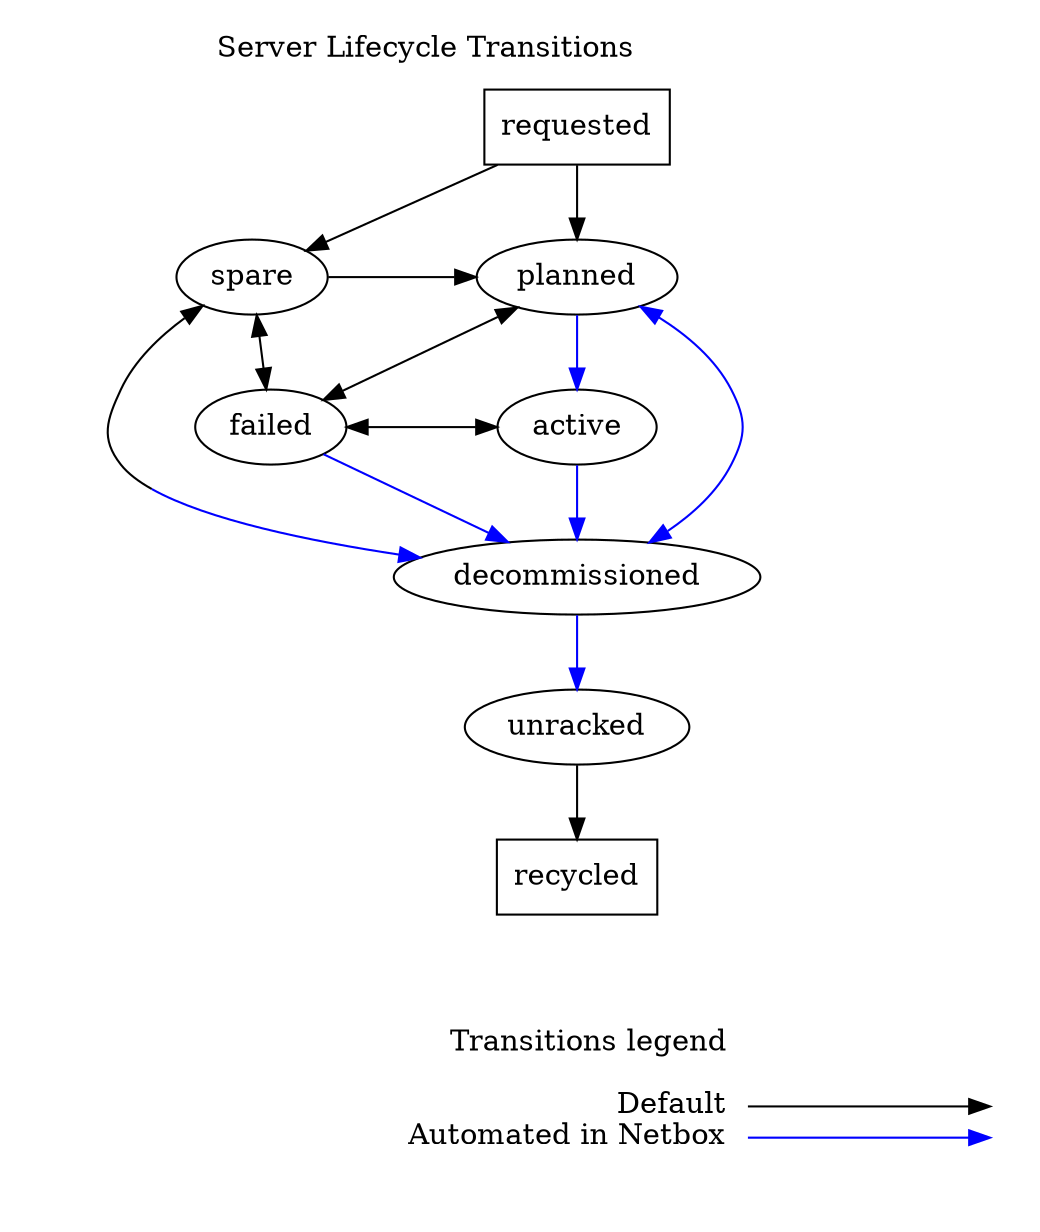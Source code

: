 // Diagram to represent the transitions of the lifecyle of a server in the WMF Production environment
// See https://wikitech.wikimedia.org/wiki/Server_Lifecycle
// The wikiech file https://wikitech.wikimedia.org/wiki/File:Server_Lifecycle_Statuses.png
// is generated from this file with: dot -T png server_lifecycle.dot -o Server_Lifecycle_Statuses.png

digraph G {
    rankdir = TB;
    nodesep="1";
    ranksep=".5";
    concentrate=true;

    subgraph cluster_transitions {  // Main graph
        label = "Server Lifecycle Transitions";
        color = "transparent";

        // Explicit nodes with attributes, the others are implicit by the relationships
        requested  [shape="box", group="main"];  // Start of the diagram
        recycled [shape="box"];  // End of the diagram
        active [group="main"];  // Needed to force the vertical alignement

        // Allowed transitions (see also the legend at the bottom)
        requested -> spare;
        spare -> planned;
        spare -> failed [dir="both"];
        requested -> planned [weight=5];
        planned -> failed [dir="both"];
        planned -> active [weight=5, color="blue"];
        active -> decommissioned [weight=5, color="blue"];
        active -> failed [dir="both"];
        decommissioned -> planned;
        spare -> decommissioned [color="black;0.5:blue", dir="both"];
        decommissioned -> failed [color="blue", dir="back"];  // Defining it backward force it to be a separate line
        planned -> decommissioned [color="blue"];
        decommissioned -> unracked [weight=5, color="blue"];
        unracked -> recycled [weight=5];

        // Fix the ranking for better results
        {rank = same; planned [group="main"]; spare;};
        {rank = same; active [group="main"]; failed;};
    }

    subgraph cluster_legend {  // Add a legend
        rank = sink;
        color = "transparent";
        node [color="transparent"]
        {rank=same; legend1; legend2}
        legend1 [
            label=<<table border="0" cellspacing="0" cellpadding="0" cellborder="0">
                <tr><td align="right">Transitions legend  </td></tr>
                <tr><td align="right"> </td></tr>
                <tr><td align="right" port="i1">Default  </td></tr>
                <tr><td align="right" port="i2">Automated in Netbox  </td></tr>
            </table>>]
        legend2 [
            shape="point",
            label=<<table border="0" cellspacing="0" cellpadding="0" cellborder="0">
                <tr><td align="left"> </td></tr>
                <tr><td align="left"> </td></tr>
                <tr><td align="left" port="i1"> </td></tr>
                <tr><td align="left" port="i2"> </td></tr>
            </table>>]
        legend1:i1 -> legend2:i1
        legend1:i2 -> legend2:i2 [color="blue"]
    }

    recycled -> legend1 [style="invis"];  // Position the legend with an invisible link
}
